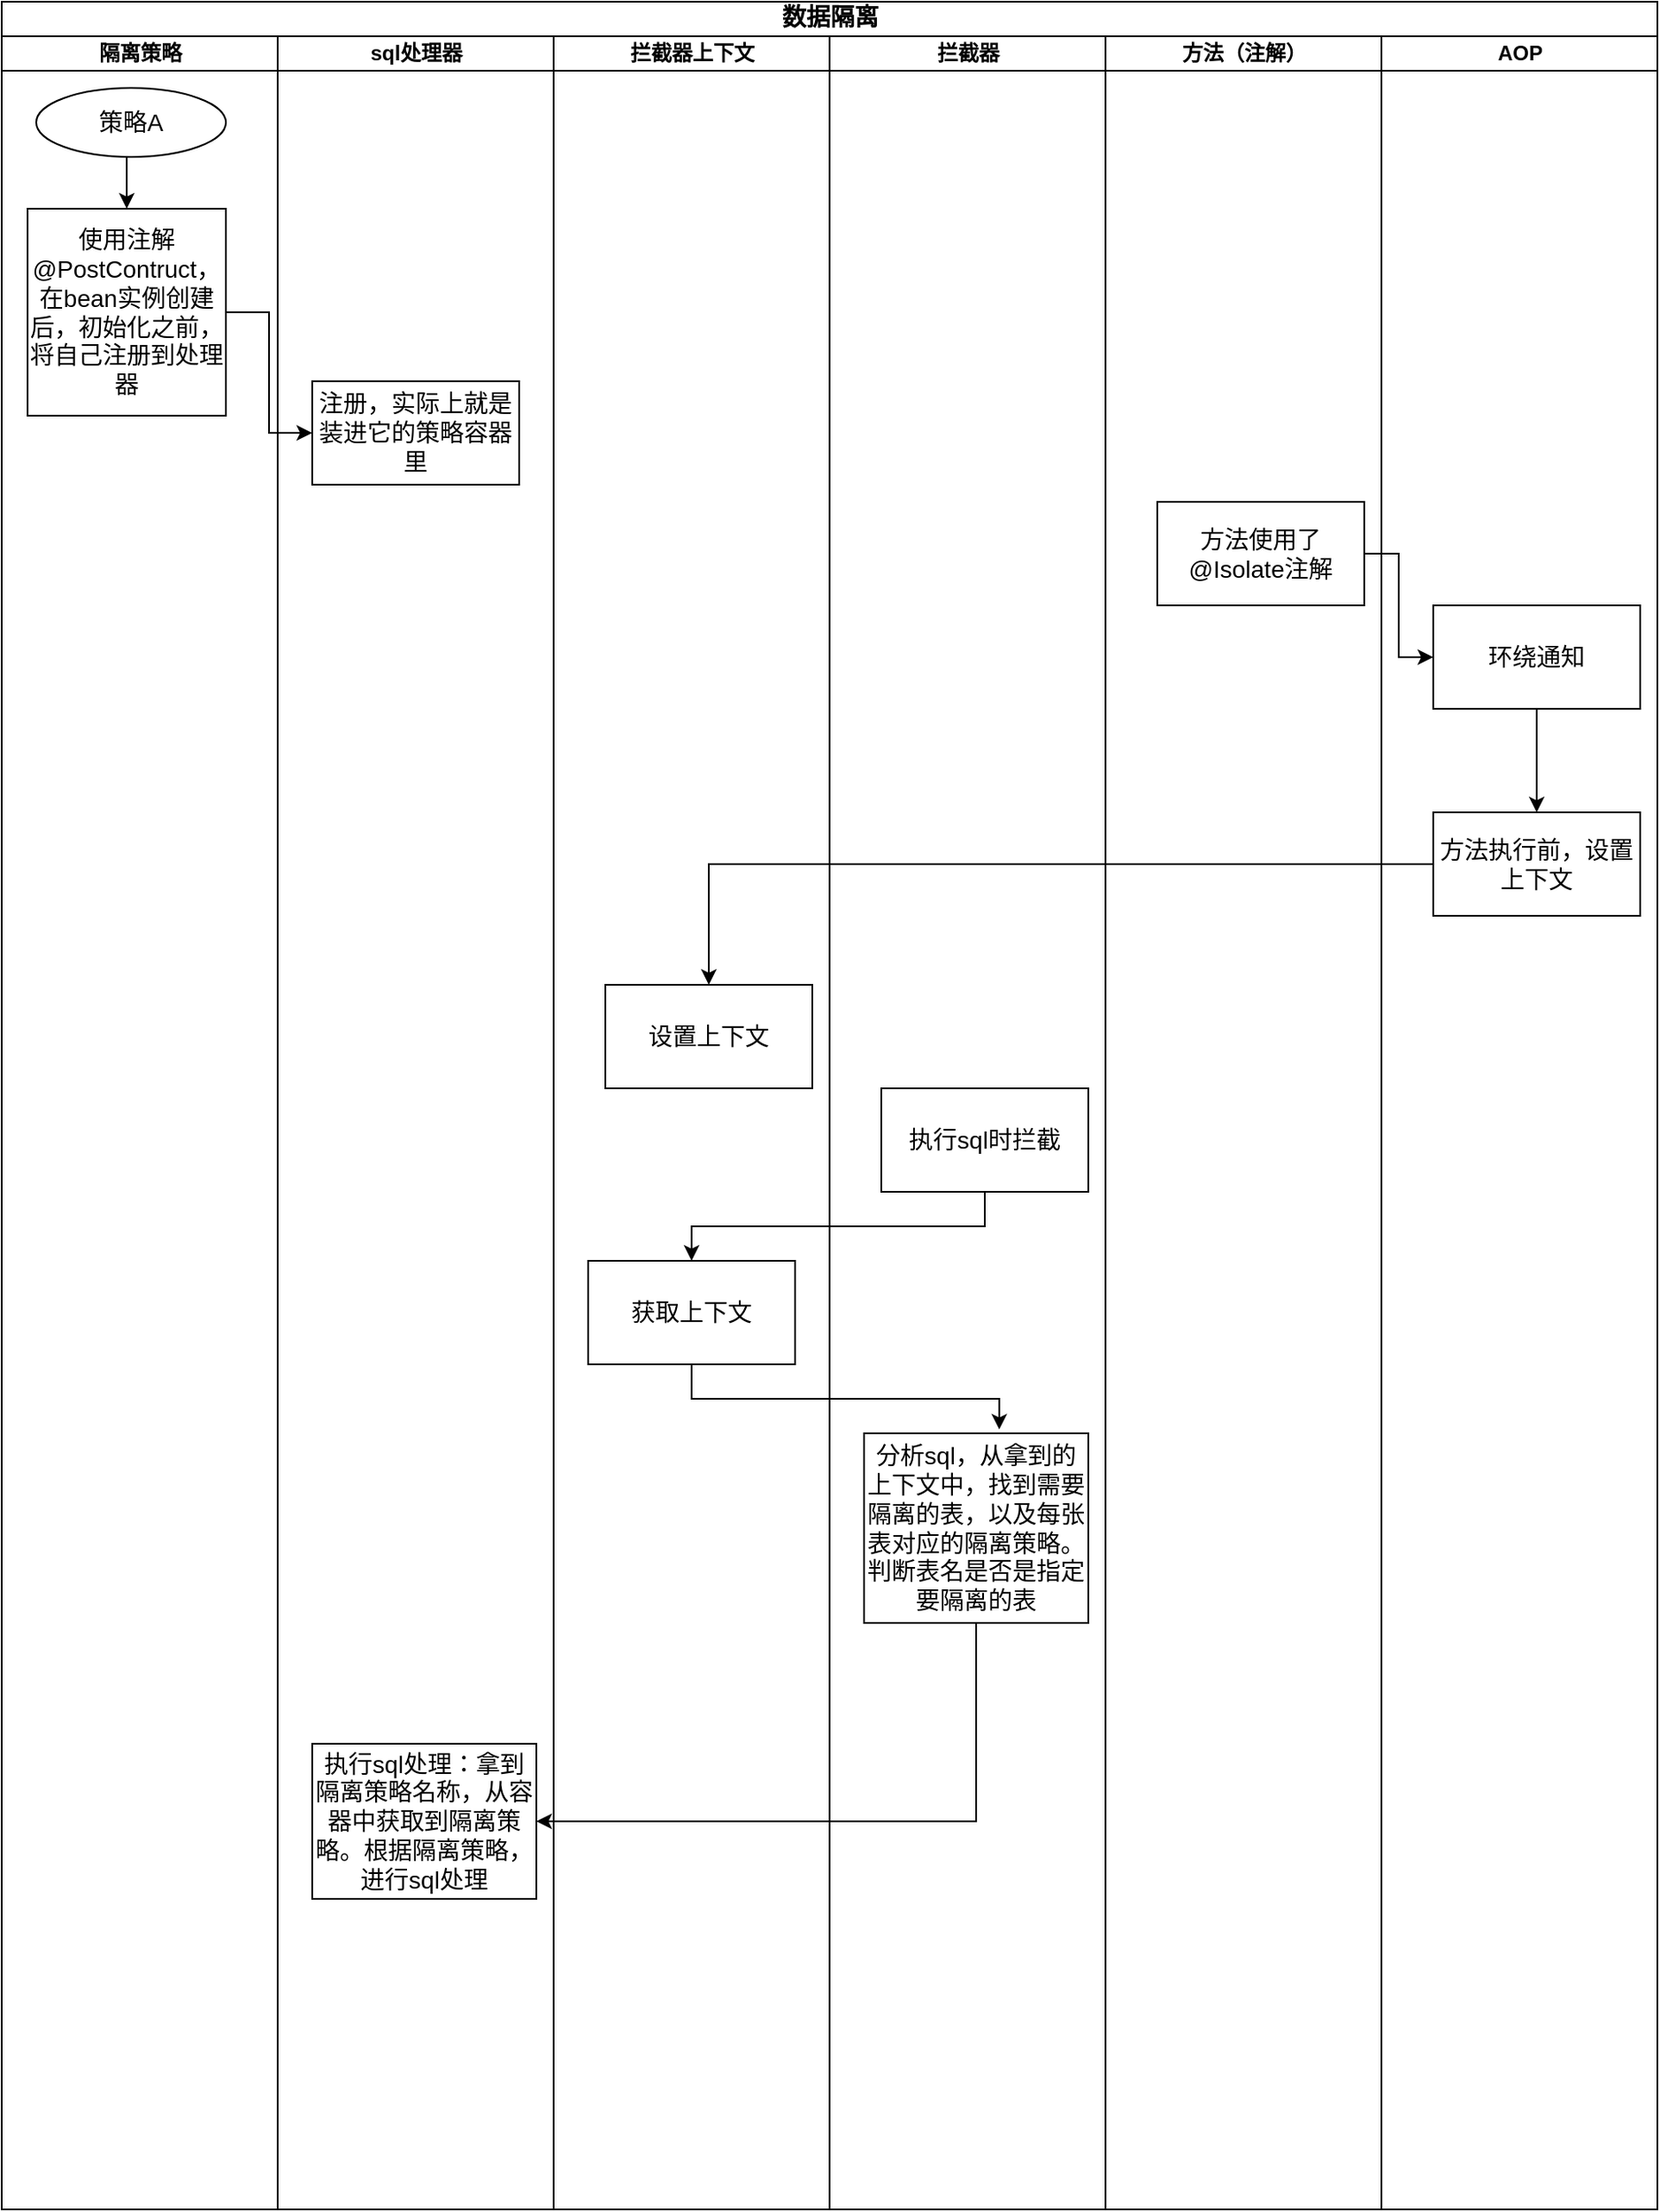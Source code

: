 <mxfile version="17.2.4" type="github">
  <diagram name="Page-1" id="74e2e168-ea6b-b213-b513-2b3c1d86103e">
    <mxGraphModel dx="1038" dy="588" grid="1" gridSize="10" guides="1" tooltips="1" connect="1" arrows="1" fold="1" page="1" pageScale="1" pageWidth="1100" pageHeight="850" background="none" math="0" shadow="0">
      <root>
        <mxCell id="0" />
        <mxCell id="1" parent="0" />
        <mxCell id="77e6c97f196da883-1" value="&lt;font style=&quot;font-size: 14px&quot;&gt;数据隔离&lt;/font&gt;" style="swimlane;html=1;childLayout=stackLayout;startSize=20;rounded=0;shadow=0;labelBackgroundColor=none;strokeWidth=1;fontFamily=Verdana;fontSize=8;align=center;" parent="1" vertex="1">
          <mxGeometry x="70" y="40" width="960" height="1280" as="geometry" />
        </mxCell>
        <mxCell id="77e6c97f196da883-2" value="隔离策略" style="swimlane;html=1;startSize=20;" parent="77e6c97f196da883-1" vertex="1">
          <mxGeometry y="20" width="160" height="1260" as="geometry" />
        </mxCell>
        <mxCell id="JoLwjRt_tMM7KPRL7KoM-6" style="edgeStyle=orthogonalEdgeStyle;rounded=0;orthogonalLoop=1;jettySize=auto;html=1;exitX=0.5;exitY=1;exitDx=0;exitDy=0;entryX=0.5;entryY=0;entryDx=0;entryDy=0;fontSize=14;" edge="1" parent="77e6c97f196da883-2" source="JoLwjRt_tMM7KPRL7KoM-4" target="JoLwjRt_tMM7KPRL7KoM-5">
          <mxGeometry relative="1" as="geometry" />
        </mxCell>
        <mxCell id="JoLwjRt_tMM7KPRL7KoM-4" value="策略A" style="ellipse;whiteSpace=wrap;html=1;fontSize=14;" vertex="1" parent="77e6c97f196da883-2">
          <mxGeometry x="20" y="30" width="110" height="40" as="geometry" />
        </mxCell>
        <mxCell id="JoLwjRt_tMM7KPRL7KoM-5" value="使用注解@PostContruct，在bean实例创建后，初始化之前，将自己注册到处理器&lt;br&gt;" style="rounded=0;whiteSpace=wrap;html=1;fontSize=14;" vertex="1" parent="77e6c97f196da883-2">
          <mxGeometry x="15" y="100" width="115" height="120" as="geometry" />
        </mxCell>
        <mxCell id="77e6c97f196da883-3" value="sql处理器" style="swimlane;html=1;startSize=20;" parent="77e6c97f196da883-1" vertex="1">
          <mxGeometry x="160" y="20" width="160" height="1260" as="geometry" />
        </mxCell>
        <mxCell id="JoLwjRt_tMM7KPRL7KoM-8" value="注册，实际上就是装进它的策略容器里" style="rounded=0;whiteSpace=wrap;html=1;fontSize=14;" vertex="1" parent="77e6c97f196da883-3">
          <mxGeometry x="20" y="200" width="120" height="60" as="geometry" />
        </mxCell>
        <mxCell id="JoLwjRt_tMM7KPRL7KoM-26" value="执行sql处理：拿到隔离策略名称，从容器中获取到隔离策略。根据隔离策略，进行sql处理" style="rounded=0;whiteSpace=wrap;html=1;fontSize=14;" vertex="1" parent="77e6c97f196da883-3">
          <mxGeometry x="20" y="990" width="130" height="90" as="geometry" />
        </mxCell>
        <mxCell id="77e6c97f196da883-4" value="拦截器上下文" style="swimlane;html=1;startSize=20;" parent="77e6c97f196da883-1" vertex="1">
          <mxGeometry x="320" y="20" width="160" height="1260" as="geometry" />
        </mxCell>
        <mxCell id="JoLwjRt_tMM7KPRL7KoM-14" value="设置上下文" style="rounded=0;whiteSpace=wrap;html=1;fontSize=14;" vertex="1" parent="77e6c97f196da883-4">
          <mxGeometry x="30" y="550" width="120" height="60" as="geometry" />
        </mxCell>
        <mxCell id="JoLwjRt_tMM7KPRL7KoM-20" value="获取上下文" style="rounded=0;whiteSpace=wrap;html=1;fontSize=14;" vertex="1" parent="77e6c97f196da883-4">
          <mxGeometry x="20" y="710" width="120" height="60" as="geometry" />
        </mxCell>
        <mxCell id="77e6c97f196da883-5" value="拦截器" style="swimlane;html=1;startSize=20;" parent="77e6c97f196da883-1" vertex="1">
          <mxGeometry x="480" y="20" width="160" height="1260" as="geometry" />
        </mxCell>
        <mxCell id="JoLwjRt_tMM7KPRL7KoM-19" value="执行sql时拦截" style="rounded=0;whiteSpace=wrap;html=1;fontSize=14;" vertex="1" parent="77e6c97f196da883-5">
          <mxGeometry x="30" y="610" width="120" height="60" as="geometry" />
        </mxCell>
        <mxCell id="JoLwjRt_tMM7KPRL7KoM-22" value="分析sql，从拿到的上下文中，找到需要隔离的表，以及每张表对应的隔离策略。判断表名是否是指定要隔离的表" style="rounded=0;whiteSpace=wrap;html=1;fontSize=14;" vertex="1" parent="77e6c97f196da883-5">
          <mxGeometry x="20" y="810" width="130" height="110" as="geometry" />
        </mxCell>
        <mxCell id="77e6c97f196da883-6" value="方法（注解）" style="swimlane;html=1;startSize=20;" parent="77e6c97f196da883-1" vertex="1">
          <mxGeometry x="640" y="20" width="160" height="1260" as="geometry" />
        </mxCell>
        <mxCell id="JoLwjRt_tMM7KPRL7KoM-11" value="方法使用了@Isolate注解" style="rounded=0;whiteSpace=wrap;html=1;fontSize=14;" vertex="1" parent="77e6c97f196da883-6">
          <mxGeometry x="30" y="270" width="120" height="60" as="geometry" />
        </mxCell>
        <mxCell id="77e6c97f196da883-7" value="AOP" style="swimlane;html=1;startSize=20;" parent="77e6c97f196da883-1" vertex="1">
          <mxGeometry x="800" y="20" width="160" height="1260" as="geometry" />
        </mxCell>
        <mxCell id="JoLwjRt_tMM7KPRL7KoM-18" value="" style="edgeStyle=orthogonalEdgeStyle;rounded=0;orthogonalLoop=1;jettySize=auto;html=1;fontSize=14;" edge="1" parent="77e6c97f196da883-7" source="JoLwjRt_tMM7KPRL7KoM-12" target="JoLwjRt_tMM7KPRL7KoM-16">
          <mxGeometry relative="1" as="geometry" />
        </mxCell>
        <mxCell id="JoLwjRt_tMM7KPRL7KoM-12" value="环绕通知" style="rounded=0;whiteSpace=wrap;html=1;fontSize=14;" vertex="1" parent="77e6c97f196da883-7">
          <mxGeometry x="30" y="330" width="120" height="60" as="geometry" />
        </mxCell>
        <mxCell id="JoLwjRt_tMM7KPRL7KoM-16" value="方法执行前，设置上下文" style="rounded=0;whiteSpace=wrap;html=1;fontSize=14;" vertex="1" parent="77e6c97f196da883-7">
          <mxGeometry x="30" y="450" width="120" height="60" as="geometry" />
        </mxCell>
        <mxCell id="JoLwjRt_tMM7KPRL7KoM-13" style="edgeStyle=orthogonalEdgeStyle;rounded=0;orthogonalLoop=1;jettySize=auto;html=1;exitX=1;exitY=0.5;exitDx=0;exitDy=0;entryX=0;entryY=0.5;entryDx=0;entryDy=0;fontSize=14;" edge="1" parent="77e6c97f196da883-1" source="JoLwjRt_tMM7KPRL7KoM-11" target="JoLwjRt_tMM7KPRL7KoM-12">
          <mxGeometry relative="1" as="geometry" />
        </mxCell>
        <mxCell id="JoLwjRt_tMM7KPRL7KoM-17" style="edgeStyle=orthogonalEdgeStyle;rounded=0;orthogonalLoop=1;jettySize=auto;html=1;exitX=0;exitY=0.5;exitDx=0;exitDy=0;fontSize=14;" edge="1" parent="77e6c97f196da883-1" source="JoLwjRt_tMM7KPRL7KoM-16" target="JoLwjRt_tMM7KPRL7KoM-14">
          <mxGeometry relative="1" as="geometry" />
        </mxCell>
        <mxCell id="JoLwjRt_tMM7KPRL7KoM-21" style="edgeStyle=orthogonalEdgeStyle;rounded=0;orthogonalLoop=1;jettySize=auto;html=1;exitX=0.5;exitY=1;exitDx=0;exitDy=0;entryX=0.5;entryY=0;entryDx=0;entryDy=0;fontSize=14;" edge="1" parent="77e6c97f196da883-1" source="JoLwjRt_tMM7KPRL7KoM-19" target="JoLwjRt_tMM7KPRL7KoM-20">
          <mxGeometry relative="1" as="geometry" />
        </mxCell>
        <mxCell id="JoLwjRt_tMM7KPRL7KoM-24" style="edgeStyle=orthogonalEdgeStyle;rounded=0;orthogonalLoop=1;jettySize=auto;html=1;exitX=1;exitY=0.5;exitDx=0;exitDy=0;entryX=0;entryY=0.5;entryDx=0;entryDy=0;fontSize=14;" edge="1" parent="77e6c97f196da883-1" source="JoLwjRt_tMM7KPRL7KoM-5" target="JoLwjRt_tMM7KPRL7KoM-8">
          <mxGeometry relative="1" as="geometry" />
        </mxCell>
        <mxCell id="JoLwjRt_tMM7KPRL7KoM-25" style="edgeStyle=orthogonalEdgeStyle;rounded=0;orthogonalLoop=1;jettySize=auto;html=1;exitX=0.5;exitY=1;exitDx=0;exitDy=0;entryX=0.603;entryY=-0.02;entryDx=0;entryDy=0;entryPerimeter=0;fontSize=14;" edge="1" parent="77e6c97f196da883-1" source="JoLwjRt_tMM7KPRL7KoM-20" target="JoLwjRt_tMM7KPRL7KoM-22">
          <mxGeometry relative="1" as="geometry" />
        </mxCell>
        <mxCell id="JoLwjRt_tMM7KPRL7KoM-27" style="edgeStyle=orthogonalEdgeStyle;rounded=0;orthogonalLoop=1;jettySize=auto;html=1;exitX=0.5;exitY=1;exitDx=0;exitDy=0;entryX=1;entryY=0.5;entryDx=0;entryDy=0;fontSize=14;" edge="1" parent="77e6c97f196da883-1" source="JoLwjRt_tMM7KPRL7KoM-22" target="JoLwjRt_tMM7KPRL7KoM-26">
          <mxGeometry relative="1" as="geometry" />
        </mxCell>
      </root>
    </mxGraphModel>
  </diagram>
</mxfile>

